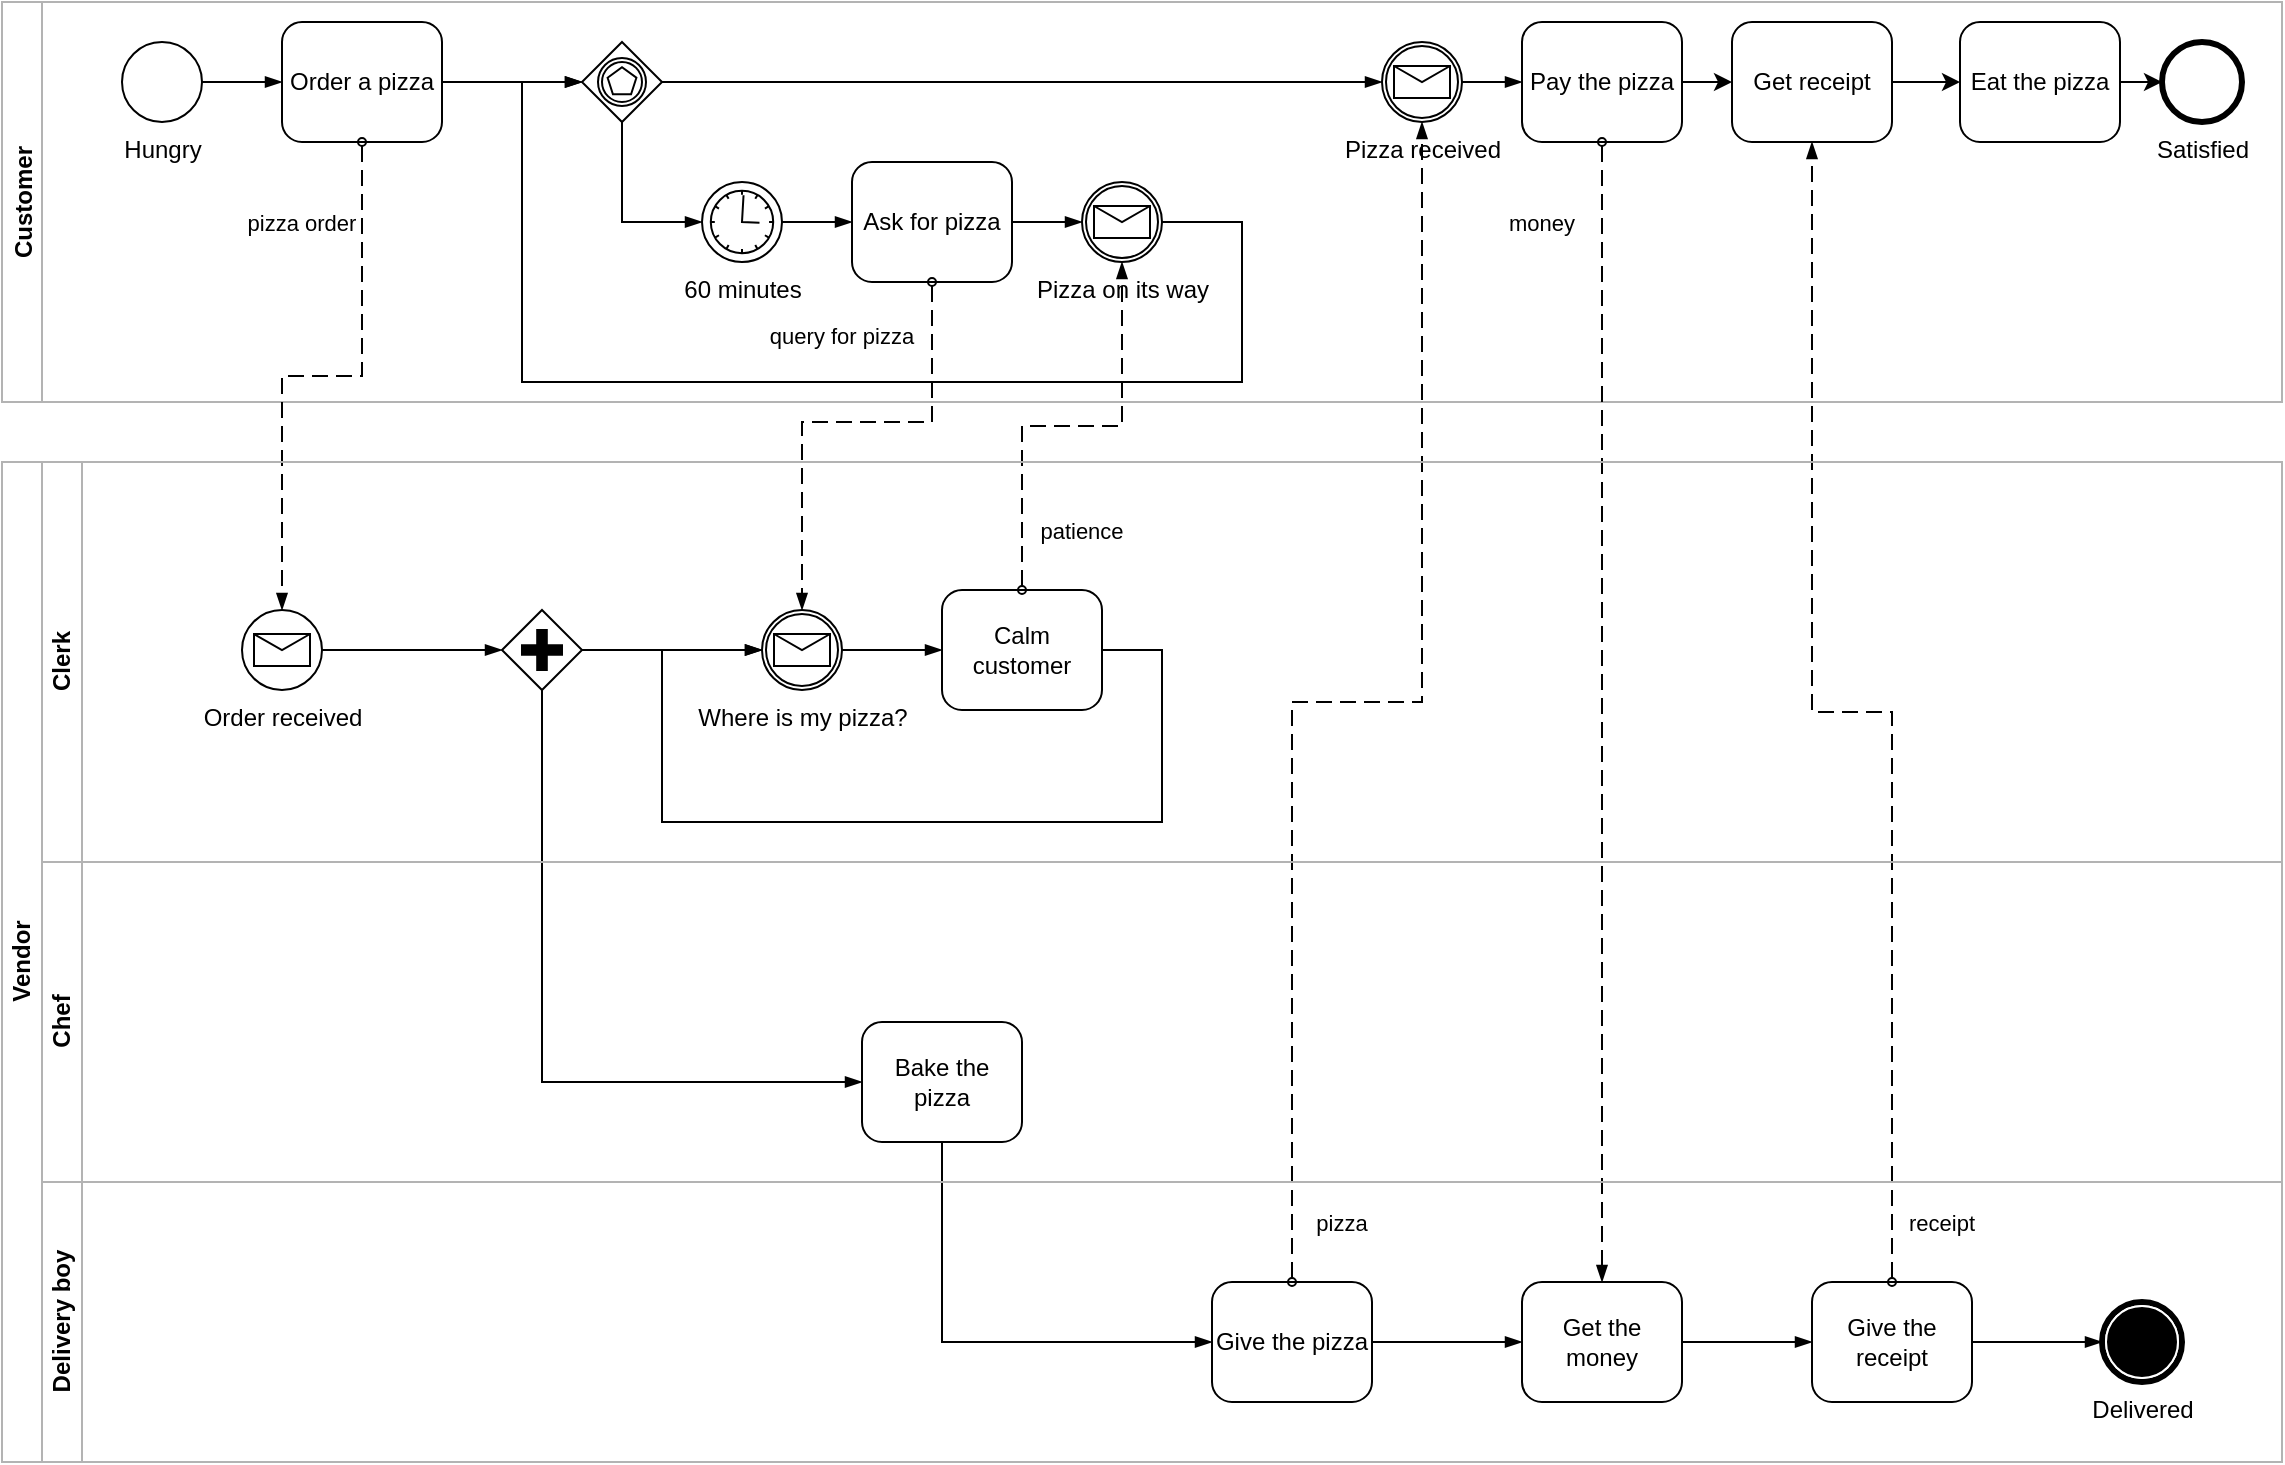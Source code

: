 <mxfile version="20.2.3" type="device"><diagram id="amV_5hXvAZdpH5d5rnCy" name="Page-1"><mxGraphModel dx="1852" dy="1363" grid="1" gridSize="10" guides="1" tooltips="1" connect="1" arrows="1" fold="1" page="1" pageScale="1" pageWidth="1169" pageHeight="827" math="0" shadow="0"><root><mxCell id="0"/><mxCell id="1" parent="0"/><mxCell id="DJiqCCDoB52I3LEWRW21-49" value="Customer" style="swimlane;startSize=20;horizontal=0;strokeColor=#B3B3B3;" vertex="1" parent="1"><mxGeometry x="20" y="70" width="1140" height="200" as="geometry"/></mxCell><mxCell id="DJiqCCDoB52I3LEWRW21-1" value="Hungry" style="points=[[0.145,0.145,0],[0.5,0,0],[0.855,0.145,0],[1,0.5,0],[0.855,0.855,0],[0.5,1,0],[0.145,0.855,0],[0,0.5,0]];shape=mxgraph.bpmn.event;html=1;verticalLabelPosition=bottom;labelBackgroundColor=#ffffff;verticalAlign=top;align=center;perimeter=ellipsePerimeter;outlineConnect=0;aspect=fixed;outline=standard;symbol=general;" vertex="1" parent="1"><mxGeometry x="80" y="90" width="40" height="40" as="geometry"/></mxCell><mxCell id="DJiqCCDoB52I3LEWRW21-2" value="Order a pizza" style="points=[[0.25,0,0],[0.5,0,0],[0.75,0,0],[1,0.25,0],[1,0.5,0],[1,0.75,0],[0.75,1,0],[0.5,1,0],[0.25,1,0],[0,0.75,0],[0,0.5,0],[0,0.25,0]];shape=mxgraph.bpmn.task;whiteSpace=wrap;rectStyle=rounded;size=10;taskMarker=abstract;" vertex="1" parent="1"><mxGeometry x="160" y="80" width="80" height="60" as="geometry"/></mxCell><mxCell id="DJiqCCDoB52I3LEWRW21-3" value="" style="edgeStyle=elbowEdgeStyle;fontSize=12;html=1;endArrow=blockThin;endFill=1;rounded=0;exitX=1;exitY=0.5;exitDx=0;exitDy=0;exitPerimeter=0;entryX=0;entryY=0.5;entryDx=0;entryDy=0;entryPerimeter=0;" edge="1" parent="1" source="DJiqCCDoB52I3LEWRW21-1" target="DJiqCCDoB52I3LEWRW21-2"><mxGeometry width="160" relative="1" as="geometry"><mxPoint x="170" y="260" as="sourcePoint"/><mxPoint x="330" y="260" as="targetPoint"/></mxGeometry></mxCell><mxCell id="DJiqCCDoB52I3LEWRW21-4" value="" style="points=[[0.25,0.25,0],[0.5,0,0],[0.75,0.25,0],[1,0.5,0],[0.75,0.75,0],[0.5,1,0],[0.25,0.75,0],[0,0.5,0]];shape=mxgraph.bpmn.gateway2;html=1;verticalLabelPosition=bottom;labelBackgroundColor=#ffffff;verticalAlign=top;align=center;perimeter=rhombusPerimeter;outlineConnect=0;outline=boundInt;symbol=multiple;" vertex="1" parent="1"><mxGeometry x="310" y="90" width="40" height="40" as="geometry"/></mxCell><mxCell id="DJiqCCDoB52I3LEWRW21-6" value="" style="edgeStyle=elbowEdgeStyle;fontSize=12;html=1;endArrow=blockThin;endFill=1;rounded=0;exitX=1;exitY=0.5;exitDx=0;exitDy=0;exitPerimeter=0;entryX=0;entryY=0.5;entryDx=0;entryDy=0;entryPerimeter=0;" edge="1" parent="1" source="DJiqCCDoB52I3LEWRW21-2" target="DJiqCCDoB52I3LEWRW21-4"><mxGeometry width="160" relative="1" as="geometry"><mxPoint x="255" y="300" as="sourcePoint"/><mxPoint x="365" y="300" as="targetPoint"/></mxGeometry></mxCell><mxCell id="DJiqCCDoB52I3LEWRW21-7" value="60 minutes" style="points=[[0.145,0.145,0],[0.5,0,0],[0.855,0.145,0],[1,0.5,0],[0.855,0.855,0],[0.5,1,0],[0.145,0.855,0],[0,0.5,0]];shape=mxgraph.bpmn.event;html=1;verticalLabelPosition=bottom;labelBackgroundColor=#ffffff;verticalAlign=top;align=center;perimeter=ellipsePerimeter;outlineConnect=0;aspect=fixed;outline=standard;symbol=timer;" vertex="1" parent="1"><mxGeometry x="370" y="160" width="40" height="40" as="geometry"/></mxCell><mxCell id="DJiqCCDoB52I3LEWRW21-8" value="" style="edgeStyle=elbowEdgeStyle;fontSize=12;html=1;endArrow=blockThin;endFill=1;rounded=0;exitX=0.5;exitY=1;exitDx=0;exitDy=0;exitPerimeter=0;entryX=0;entryY=0.5;entryDx=0;entryDy=0;entryPerimeter=0;" edge="1" parent="1" source="DJiqCCDoB52I3LEWRW21-4" target="DJiqCCDoB52I3LEWRW21-7"><mxGeometry width="160" relative="1" as="geometry"><mxPoint x="380" y="145" as="sourcePoint"/><mxPoint x="490" y="145" as="targetPoint"/><Array as="points"><mxPoint x="330" y="170"/></Array></mxGeometry></mxCell><mxCell id="DJiqCCDoB52I3LEWRW21-9" value="Ask for pizza" style="points=[[0.25,0,0],[0.5,0,0],[0.75,0,0],[1,0.25,0],[1,0.5,0],[1,0.75,0],[0.75,1,0],[0.5,1,0],[0.25,1,0],[0,0.75,0],[0,0.5,0],[0,0.25,0]];shape=mxgraph.bpmn.task;whiteSpace=wrap;rectStyle=rounded;size=10;taskMarker=abstract;" vertex="1" parent="1"><mxGeometry x="445" y="150" width="80" height="60" as="geometry"/></mxCell><mxCell id="DJiqCCDoB52I3LEWRW21-10" value="" style="edgeStyle=elbowEdgeStyle;fontSize=12;html=1;endArrow=blockThin;endFill=1;rounded=0;exitX=1;exitY=0.5;exitDx=0;exitDy=0;exitPerimeter=0;entryX=0;entryY=0.5;entryDx=0;entryDy=0;entryPerimeter=0;" edge="1" parent="1" source="DJiqCCDoB52I3LEWRW21-7" target="DJiqCCDoB52I3LEWRW21-9"><mxGeometry width="160" relative="1" as="geometry"><mxPoint x="310" y="140" as="sourcePoint"/><mxPoint x="420" y="140" as="targetPoint"/></mxGeometry></mxCell><mxCell id="DJiqCCDoB52I3LEWRW21-11" value="Pizza on its way" style="points=[[0.145,0.145,0],[0.5,0,0],[0.855,0.145,0],[1,0.5,0],[0.855,0.855,0],[0.5,1,0],[0.145,0.855,0],[0,0.5,0]];shape=mxgraph.bpmn.event;html=1;verticalLabelPosition=bottom;labelBackgroundColor=#ffffff;verticalAlign=top;align=center;perimeter=ellipsePerimeter;outlineConnect=0;aspect=fixed;outline=catching;symbol=message;" vertex="1" parent="1"><mxGeometry x="560" y="160" width="40" height="40" as="geometry"/></mxCell><mxCell id="DJiqCCDoB52I3LEWRW21-12" value="" style="edgeStyle=elbowEdgeStyle;fontSize=12;html=1;endArrow=blockThin;endFill=1;rounded=0;exitX=1;exitY=0.5;exitDx=0;exitDy=0;exitPerimeter=0;entryX=0;entryY=0.5;entryDx=0;entryDy=0;entryPerimeter=0;" edge="1" parent="1" source="DJiqCCDoB52I3LEWRW21-9" target="DJiqCCDoB52I3LEWRW21-11"><mxGeometry width="160" relative="1" as="geometry"><mxPoint x="820" y="375" as="sourcePoint"/><mxPoint x="950" y="375" as="targetPoint"/></mxGeometry></mxCell><mxCell id="DJiqCCDoB52I3LEWRW21-13" value="Pizza received" style="points=[[0.145,0.145,0],[0.5,0,0],[0.855,0.145,0],[1,0.5,0],[0.855,0.855,0],[0.5,1,0],[0.145,0.855,0],[0,0.5,0]];shape=mxgraph.bpmn.event;html=1;verticalLabelPosition=bottom;labelBackgroundColor=#ffffff;verticalAlign=top;align=center;perimeter=ellipsePerimeter;outlineConnect=0;aspect=fixed;outline=catching;symbol=message;" vertex="1" parent="1"><mxGeometry x="710" y="90" width="40" height="40" as="geometry"/></mxCell><mxCell id="DJiqCCDoB52I3LEWRW21-14" value="" style="edgeStyle=elbowEdgeStyle;fontSize=12;html=1;endArrow=blockThin;endFill=1;rounded=0;exitX=1;exitY=0.5;exitDx=0;exitDy=0;exitPerimeter=0;entryX=0;entryY=0.5;entryDx=0;entryDy=0;entryPerimeter=0;" edge="1" parent="1" source="DJiqCCDoB52I3LEWRW21-4" target="DJiqCCDoB52I3LEWRW21-13"><mxGeometry width="160" relative="1" as="geometry"><mxPoint x="910" y="265" as="sourcePoint"/><mxPoint x="1000" y="265" as="targetPoint"/></mxGeometry></mxCell><mxCell id="DJiqCCDoB52I3LEWRW21-20" value="" style="edgeStyle=orthogonalEdgeStyle;rounded=0;orthogonalLoop=1;jettySize=auto;html=1;entryX=0;entryY=0.5;entryDx=0;entryDy=0;entryPerimeter=0;" edge="1" parent="1" source="DJiqCCDoB52I3LEWRW21-15" target="DJiqCCDoB52I3LEWRW21-17"><mxGeometry relative="1" as="geometry"><mxPoint x="915" y="110" as="targetPoint"/></mxGeometry></mxCell><mxCell id="DJiqCCDoB52I3LEWRW21-15" value="Pay the pizza" style="points=[[0.25,0,0],[0.5,0,0],[0.75,0,0],[1,0.25,0],[1,0.5,0],[1,0.75,0],[0.75,1,0],[0.5,1,0],[0.25,1,0],[0,0.75,0],[0,0.5,0],[0,0.25,0]];shape=mxgraph.bpmn.task;whiteSpace=wrap;rectStyle=rounded;size=10;taskMarker=abstract;" vertex="1" parent="1"><mxGeometry x="780" y="80" width="80" height="60" as="geometry"/></mxCell><mxCell id="DJiqCCDoB52I3LEWRW21-16" value="" style="edgeStyle=elbowEdgeStyle;fontSize=12;html=1;endArrow=blockThin;endFill=1;rounded=0;exitX=1;exitY=0.5;exitDx=0;exitDy=0;exitPerimeter=0;entryX=0;entryY=0.5;entryDx=0;entryDy=0;entryPerimeter=0;" edge="1" parent="1" source="DJiqCCDoB52I3LEWRW21-13" target="DJiqCCDoB52I3LEWRW21-15"><mxGeometry width="160" relative="1" as="geometry"><mxPoint x="520" y="145" as="sourcePoint"/><mxPoint x="850" y="145" as="targetPoint"/></mxGeometry></mxCell><mxCell id="DJiqCCDoB52I3LEWRW21-17" value="Get receipt" style="points=[[0.25,0,0],[0.5,0,0],[0.75,0,0],[1,0.25,0],[1,0.5,0],[1,0.75,0],[0.75,1,0],[0.5,1,0],[0.25,1,0],[0,0.75,0],[0,0.5,0],[0,0.25,0]];shape=mxgraph.bpmn.task;whiteSpace=wrap;rectStyle=rounded;size=10;taskMarker=abstract;" vertex="1" parent="1"><mxGeometry x="885" y="80" width="80" height="60" as="geometry"/></mxCell><mxCell id="DJiqCCDoB52I3LEWRW21-19" value="Eat the pizza" style="points=[[0.25,0,0],[0.5,0,0],[0.75,0,0],[1,0.25,0],[1,0.5,0],[1,0.75,0],[0.75,1,0],[0.5,1,0],[0.25,1,0],[0,0.75,0],[0,0.5,0],[0,0.25,0]];shape=mxgraph.bpmn.task;whiteSpace=wrap;rectStyle=rounded;size=10;taskMarker=abstract;" vertex="1" parent="1"><mxGeometry x="999" y="80" width="80" height="60" as="geometry"/></mxCell><mxCell id="DJiqCCDoB52I3LEWRW21-21" value="" style="edgeStyle=orthogonalEdgeStyle;rounded=0;orthogonalLoop=1;jettySize=auto;html=1;entryX=0;entryY=0.5;entryDx=0;entryDy=0;entryPerimeter=0;exitX=1;exitY=0.5;exitDx=0;exitDy=0;exitPerimeter=0;" edge="1" parent="1" source="DJiqCCDoB52I3LEWRW21-17" target="DJiqCCDoB52I3LEWRW21-19"><mxGeometry relative="1" as="geometry"><mxPoint x="1020" y="145" as="sourcePoint"/><mxPoint x="1080" y="145" as="targetPoint"/></mxGeometry></mxCell><mxCell id="DJiqCCDoB52I3LEWRW21-22" value="Satisfied" style="points=[[0.145,0.145,0],[0.5,0,0],[0.855,0.145,0],[1,0.5,0],[0.855,0.855,0],[0.5,1,0],[0.145,0.855,0],[0,0.5,0]];shape=mxgraph.bpmn.event;html=1;verticalLabelPosition=bottom;labelBackgroundColor=#ffffff;verticalAlign=top;align=center;perimeter=ellipsePerimeter;outlineConnect=0;aspect=fixed;outline=end;symbol=terminate2;" vertex="1" parent="1"><mxGeometry x="1100" y="90" width="40" height="40" as="geometry"/></mxCell><mxCell id="DJiqCCDoB52I3LEWRW21-23" value="" style="edgeStyle=orthogonalEdgeStyle;rounded=0;orthogonalLoop=1;jettySize=auto;html=1;entryX=0;entryY=0.5;entryDx=0;entryDy=0;entryPerimeter=0;exitX=1;exitY=0.5;exitDx=0;exitDy=0;exitPerimeter=0;" edge="1" parent="1" source="DJiqCCDoB52I3LEWRW21-19" target="DJiqCCDoB52I3LEWRW21-22"><mxGeometry relative="1" as="geometry"><mxPoint x="1200" y="145" as="sourcePoint"/><mxPoint x="1260" y="145" as="targetPoint"/></mxGeometry></mxCell><mxCell id="DJiqCCDoB52I3LEWRW21-24" value="Order received" style="points=[[0.145,0.145,0],[0.5,0,0],[0.855,0.145,0],[1,0.5,0],[0.855,0.855,0],[0.5,1,0],[0.145,0.855,0],[0,0.5,0]];shape=mxgraph.bpmn.event;html=1;verticalLabelPosition=bottom;labelBackgroundColor=#ffffff;verticalAlign=top;align=center;perimeter=ellipsePerimeter;outlineConnect=0;aspect=fixed;outline=standard;symbol=message;" vertex="1" parent="1"><mxGeometry x="140" y="374" width="40" height="40" as="geometry"/></mxCell><mxCell id="DJiqCCDoB52I3LEWRW21-25" value="pizza order" style="dashed=1;dashPattern=8 4;endArrow=blockThin;endFill=1;startArrow=oval;startFill=0;endSize=6;startSize=4;rounded=0;exitX=0.5;exitY=1;exitDx=0;exitDy=0;exitPerimeter=0;entryX=0.5;entryY=0;entryDx=0;entryDy=0;entryPerimeter=0;edgeStyle=orthogonalEdgeStyle;" edge="1" parent="1" source="DJiqCCDoB52I3LEWRW21-2" target="DJiqCCDoB52I3LEWRW21-24"><mxGeometry x="-0.708" y="-30" width="160" relative="1" as="geometry"><mxPoint x="260" y="310" as="sourcePoint"/><mxPoint x="420" y="310" as="targetPoint"/><mxPoint as="offset"/></mxGeometry></mxCell><mxCell id="DJiqCCDoB52I3LEWRW21-26" value="" style="points=[[0.25,0.25,0],[0.5,0,0],[0.75,0.25,0],[1,0.5,0],[0.75,0.75,0],[0.5,1,0],[0.25,0.75,0],[0,0.5,0]];shape=mxgraph.bpmn.gateway2;html=1;verticalLabelPosition=bottom;labelBackgroundColor=#ffffff;verticalAlign=top;align=center;perimeter=rhombusPerimeter;outlineConnect=0;outline=none;symbol=none;gwType=parallel;" vertex="1" parent="1"><mxGeometry x="270" y="374" width="40" height="40" as="geometry"/></mxCell><mxCell id="DJiqCCDoB52I3LEWRW21-27" value="" style="edgeStyle=elbowEdgeStyle;fontSize=12;html=1;endArrow=blockThin;endFill=1;rounded=0;exitX=1;exitY=0.5;exitDx=0;exitDy=0;exitPerimeter=0;entryX=0;entryY=0.5;entryDx=0;entryDy=0;entryPerimeter=0;" edge="1" parent="1" source="DJiqCCDoB52I3LEWRW21-24" target="DJiqCCDoB52I3LEWRW21-26"><mxGeometry width="160" relative="1" as="geometry"><mxPoint x="340" y="145" as="sourcePoint"/><mxPoint x="450" y="145" as="targetPoint"/></mxGeometry></mxCell><mxCell id="DJiqCCDoB52I3LEWRW21-28" value="Where is my pizza?" style="points=[[0.145,0.145,0],[0.5,0,0],[0.855,0.145,0],[1,0.5,0],[0.855,0.855,0],[0.5,1,0],[0.145,0.855,0],[0,0.5,0]];shape=mxgraph.bpmn.event;html=1;verticalLabelPosition=bottom;labelBackgroundColor=#ffffff;verticalAlign=top;align=center;perimeter=ellipsePerimeter;outlineConnect=0;aspect=fixed;outline=catching;symbol=message;" vertex="1" parent="1"><mxGeometry x="400" y="374" width="40" height="40" as="geometry"/></mxCell><mxCell id="DJiqCCDoB52I3LEWRW21-29" value="" style="edgeStyle=elbowEdgeStyle;fontSize=12;html=1;endArrow=blockThin;endFill=1;rounded=0;exitX=1;exitY=0.5;exitDx=0;exitDy=0;exitPerimeter=0;entryX=0;entryY=0.5;entryDx=0;entryDy=0;entryPerimeter=0;" edge="1" parent="1" source="DJiqCCDoB52I3LEWRW21-26" target="DJiqCCDoB52I3LEWRW21-28"><mxGeometry width="160" relative="1" as="geometry"><mxPoint x="345" y="505" as="sourcePoint"/><mxPoint x="430" y="505" as="targetPoint"/></mxGeometry></mxCell><mxCell id="DJiqCCDoB52I3LEWRW21-30" value="Calm customer" style="points=[[0.25,0,0],[0.5,0,0],[0.75,0,0],[1,0.25,0],[1,0.5,0],[1,0.75,0],[0.75,1,0],[0.5,1,0],[0.25,1,0],[0,0.75,0],[0,0.5,0],[0,0.25,0]];shape=mxgraph.bpmn.task;whiteSpace=wrap;rectStyle=rounded;size=10;taskMarker=abstract;" vertex="1" parent="1"><mxGeometry x="490" y="364" width="80" height="60" as="geometry"/></mxCell><mxCell id="DJiqCCDoB52I3LEWRW21-31" value="patience" style="dashed=1;dashPattern=8 4;endArrow=blockThin;endFill=1;startArrow=oval;startFill=0;endSize=6;startSize=4;rounded=0;exitX=0.5;exitY=0;exitDx=0;exitDy=0;exitPerimeter=0;entryX=0.5;entryY=1;entryDx=0;entryDy=0;entryPerimeter=0;edgeStyle=orthogonalEdgeStyle;" edge="1" parent="1" source="DJiqCCDoB52I3LEWRW21-30" target="DJiqCCDoB52I3LEWRW21-11"><mxGeometry x="-0.721" y="-30" width="160" relative="1" as="geometry"><mxPoint x="320" y="185" as="sourcePoint"/><mxPoint x="320" y="480" as="targetPoint"/><mxPoint as="offset"/></mxGeometry></mxCell><mxCell id="DJiqCCDoB52I3LEWRW21-32" value="" style="edgeStyle=elbowEdgeStyle;fontSize=12;html=1;endArrow=blockThin;endFill=1;rounded=0;exitX=1;exitY=0.5;exitDx=0;exitDy=0;exitPerimeter=0;entryX=0;entryY=0.5;entryDx=0;entryDy=0;entryPerimeter=0;" edge="1" parent="1" source="DJiqCCDoB52I3LEWRW21-28" target="DJiqCCDoB52I3LEWRW21-30"><mxGeometry width="160" relative="1" as="geometry"><mxPoint x="620" y="300" as="sourcePoint"/><mxPoint x="670" y="300" as="targetPoint"/></mxGeometry></mxCell><mxCell id="DJiqCCDoB52I3LEWRW21-33" value="Bake the pizza" style="points=[[0.25,0,0],[0.5,0,0],[0.75,0,0],[1,0.25,0],[1,0.5,0],[1,0.75,0],[0.75,1,0],[0.5,1,0],[0.25,1,0],[0,0.75,0],[0,0.5,0],[0,0.25,0]];shape=mxgraph.bpmn.task;whiteSpace=wrap;rectStyle=rounded;size=10;taskMarker=abstract;" vertex="1" parent="1"><mxGeometry x="450" y="580" width="80" height="60" as="geometry"/></mxCell><mxCell id="DJiqCCDoB52I3LEWRW21-34" value="" style="edgeStyle=elbowEdgeStyle;fontSize=12;html=1;endArrow=blockThin;endFill=1;rounded=0;exitX=0.5;exitY=1;exitDx=0;exitDy=0;exitPerimeter=0;entryX=0;entryY=0.5;entryDx=0;entryDy=0;entryPerimeter=0;" edge="1" parent="1" source="DJiqCCDoB52I3LEWRW21-26" target="DJiqCCDoB52I3LEWRW21-33"><mxGeometry width="160" relative="1" as="geometry"><mxPoint x="620" y="505" as="sourcePoint"/><mxPoint x="815" y="505" as="targetPoint"/><Array as="points"><mxPoint x="290" y="510"/></Array></mxGeometry></mxCell><mxCell id="DJiqCCDoB52I3LEWRW21-35" value="Give the pizza" style="points=[[0.25,0,0],[0.5,0,0],[0.75,0,0],[1,0.25,0],[1,0.5,0],[1,0.75,0],[0.75,1,0],[0.5,1,0],[0.25,1,0],[0,0.75,0],[0,0.5,0],[0,0.25,0]];shape=mxgraph.bpmn.task;whiteSpace=wrap;rectStyle=rounded;size=10;taskMarker=abstract;" vertex="1" parent="1"><mxGeometry x="625" y="710" width="80" height="60" as="geometry"/></mxCell><mxCell id="DJiqCCDoB52I3LEWRW21-36" value="Get the money" style="points=[[0.25,0,0],[0.5,0,0],[0.75,0,0],[1,0.25,0],[1,0.5,0],[1,0.75,0],[0.75,1,0],[0.5,1,0],[0.25,1,0],[0,0.75,0],[0,0.5,0],[0,0.25,0]];shape=mxgraph.bpmn.task;whiteSpace=wrap;rectStyle=rounded;size=10;taskMarker=abstract;" vertex="1" parent="1"><mxGeometry x="780" y="710" width="80" height="60" as="geometry"/></mxCell><mxCell id="DJiqCCDoB52I3LEWRW21-37" value="Give the receipt" style="points=[[0.25,0,0],[0.5,0,0],[0.75,0,0],[1,0.25,0],[1,0.5,0],[1,0.75,0],[0.75,1,0],[0.5,1,0],[0.25,1,0],[0,0.75,0],[0,0.5,0],[0,0.25,0]];shape=mxgraph.bpmn.task;whiteSpace=wrap;rectStyle=rounded;size=10;taskMarker=abstract;" vertex="1" parent="1"><mxGeometry x="925" y="710" width="80" height="60" as="geometry"/></mxCell><mxCell id="DJiqCCDoB52I3LEWRW21-38" value="Delivered" style="points=[[0.145,0.145,0],[0.5,0,0],[0.855,0.145,0],[1,0.5,0],[0.855,0.855,0],[0.5,1,0],[0.145,0.855,0],[0,0.5,0]];shape=mxgraph.bpmn.event;html=1;verticalLabelPosition=bottom;labelBackgroundColor=#ffffff;verticalAlign=top;align=center;perimeter=ellipsePerimeter;outlineConnect=0;aspect=fixed;outline=end;symbol=terminate;" vertex="1" parent="1"><mxGeometry x="1070" y="720" width="40" height="40" as="geometry"/></mxCell><mxCell id="DJiqCCDoB52I3LEWRW21-39" value="" style="edgeStyle=elbowEdgeStyle;fontSize=12;html=1;endArrow=blockThin;endFill=1;rounded=0;entryX=0;entryY=0.5;entryDx=0;entryDy=0;entryPerimeter=0;exitX=1;exitY=0.5;exitDx=0;exitDy=0;exitPerimeter=0;" edge="1" parent="1" source="DJiqCCDoB52I3LEWRW21-37" target="DJiqCCDoB52I3LEWRW21-38"><mxGeometry width="160" relative="1" as="geometry"><mxPoint x="1250" y="890" as="sourcePoint"/><mxPoint x="750" y="630" as="targetPoint"/></mxGeometry></mxCell><mxCell id="DJiqCCDoB52I3LEWRW21-40" value="receipt" style="dashed=1;dashPattern=8 4;endArrow=blockThin;endFill=1;startArrow=oval;startFill=0;endSize=6;startSize=4;rounded=0;exitX=0.5;exitY=0;exitDx=0;exitDy=0;exitPerimeter=0;entryX=0.5;entryY=1;entryDx=0;entryDy=0;entryPerimeter=0;edgeStyle=orthogonalEdgeStyle;" edge="1" parent="1" source="DJiqCCDoB52I3LEWRW21-37" target="DJiqCCDoB52I3LEWRW21-17"><mxGeometry x="-0.902" y="-25" width="160" relative="1" as="geometry"><mxPoint x="1210" y="553.5" as="sourcePoint"/><mxPoint x="1210" y="413.5" as="targetPoint"/><mxPoint as="offset"/></mxGeometry></mxCell><mxCell id="DJiqCCDoB52I3LEWRW21-41" value="money" style="dashed=1;dashPattern=8 4;endArrow=blockThin;endFill=1;startArrow=oval;startFill=0;endSize=6;startSize=4;rounded=0;exitX=0.5;exitY=1;exitDx=0;exitDy=0;exitPerimeter=0;entryX=0.5;entryY=0;entryDx=0;entryDy=0;entryPerimeter=0;edgeStyle=orthogonalEdgeStyle;" edge="1" parent="1" source="DJiqCCDoB52I3LEWRW21-15" target="DJiqCCDoB52I3LEWRW21-36"><mxGeometry x="-0.86" y="-30" width="160" relative="1" as="geometry"><mxPoint x="1305.0" y="790" as="sourcePoint"/><mxPoint x="1055" y="175" as="targetPoint"/><mxPoint as="offset"/></mxGeometry></mxCell><mxCell id="DJiqCCDoB52I3LEWRW21-42" value="pizza" style="dashed=1;dashPattern=8 4;endArrow=blockThin;endFill=1;startArrow=oval;startFill=0;endSize=6;startSize=4;rounded=0;exitX=0.5;exitY=0;exitDx=0;exitDy=0;exitPerimeter=0;entryX=0.5;entryY=1;entryDx=0;entryDy=0;entryPerimeter=0;edgeStyle=orthogonalEdgeStyle;" edge="1" parent="1" source="DJiqCCDoB52I3LEWRW21-35" target="DJiqCCDoB52I3LEWRW21-13"><mxGeometry x="-0.907" y="-25" width="160" relative="1" as="geometry"><mxPoint x="1460.0" y="800" as="sourcePoint"/><mxPoint x="1210" y="185" as="targetPoint"/><mxPoint as="offset"/></mxGeometry></mxCell><mxCell id="DJiqCCDoB52I3LEWRW21-43" value="" style="edgeStyle=orthogonalEdgeStyle;fontSize=12;html=1;endArrow=blockThin;endFill=1;rounded=0;exitX=1;exitY=0.5;exitDx=0;exitDy=0;exitPerimeter=0;entryX=0;entryY=0.5;entryDx=0;entryDy=0;entryPerimeter=0;" edge="1" parent="1" source="DJiqCCDoB52I3LEWRW21-11" target="DJiqCCDoB52I3LEWRW21-4"><mxGeometry width="160" relative="1" as="geometry"><mxPoint x="790" y="300" as="sourcePoint"/><mxPoint x="850" y="300" as="targetPoint"/><Array as="points"><mxPoint x="640" y="180"/><mxPoint x="640" y="260"/><mxPoint x="280" y="260"/><mxPoint x="280" y="110"/></Array></mxGeometry></mxCell><mxCell id="DJiqCCDoB52I3LEWRW21-44" value="" style="edgeStyle=orthogonalEdgeStyle;fontSize=12;html=1;endArrow=blockThin;endFill=1;rounded=0;exitX=1;exitY=0.5;exitDx=0;exitDy=0;exitPerimeter=0;entryX=0;entryY=0.5;entryDx=0;entryDy=0;entryPerimeter=0;" edge="1" parent="1" source="DJiqCCDoB52I3LEWRW21-30" target="DJiqCCDoB52I3LEWRW21-28"><mxGeometry width="160" relative="1" as="geometry"><mxPoint x="840" y="747" as="sourcePoint"/><mxPoint x="430" y="592" as="targetPoint"/><Array as="points"><mxPoint x="600" y="394"/><mxPoint x="600" y="480"/><mxPoint x="350" y="480"/><mxPoint x="350" y="394"/></Array></mxGeometry></mxCell><mxCell id="DJiqCCDoB52I3LEWRW21-45" value="query for pizza" style="dashed=1;dashPattern=8 4;endArrow=blockThin;endFill=1;startArrow=oval;startFill=0;endSize=6;startSize=4;rounded=0;exitX=0.5;exitY=1;exitDx=0;exitDy=0;exitPerimeter=0;entryX=0.5;entryY=0;entryDx=0;entryDy=0;entryPerimeter=0;edgeStyle=orthogonalEdgeStyle;" edge="1" parent="1" source="DJiqCCDoB52I3LEWRW21-9" target="DJiqCCDoB52I3LEWRW21-28"><mxGeometry x="-0.768" y="-45" width="160" relative="1" as="geometry"><mxPoint x="570" y="374" as="sourcePoint"/><mxPoint x="650" y="210" as="targetPoint"/><Array as="points"><mxPoint x="485" y="280"/><mxPoint x="420" y="280"/></Array><mxPoint as="offset"/></mxGeometry></mxCell><mxCell id="DJiqCCDoB52I3LEWRW21-46" value="" style="edgeStyle=elbowEdgeStyle;fontSize=12;html=1;endArrow=blockThin;endFill=1;rounded=0;exitX=0.5;exitY=1;exitDx=0;exitDy=0;exitPerimeter=0;entryX=0;entryY=0.5;entryDx=0;entryDy=0;entryPerimeter=0;" edge="1" parent="1" source="DJiqCCDoB52I3LEWRW21-33" target="DJiqCCDoB52I3LEWRW21-35"><mxGeometry width="160" relative="1" as="geometry"><mxPoint x="300" y="424.0" as="sourcePoint"/><mxPoint x="460" y="620" as="targetPoint"/><Array as="points"><mxPoint x="490" y="690"/></Array></mxGeometry></mxCell><mxCell id="DJiqCCDoB52I3LEWRW21-47" value="" style="edgeStyle=elbowEdgeStyle;fontSize=12;html=1;endArrow=blockThin;endFill=1;rounded=0;exitX=1;exitY=0.5;exitDx=0;exitDy=0;exitPerimeter=0;entryX=0;entryY=0.5;entryDx=0;entryDy=0;entryPerimeter=0;" edge="1" parent="1" source="DJiqCCDoB52I3LEWRW21-36" target="DJiqCCDoB52I3LEWRW21-37"><mxGeometry width="160" relative="1" as="geometry"><mxPoint x="1065" y="750" as="sourcePoint"/><mxPoint x="960" y="800" as="targetPoint"/></mxGeometry></mxCell><mxCell id="DJiqCCDoB52I3LEWRW21-48" value="" style="edgeStyle=elbowEdgeStyle;fontSize=12;html=1;endArrow=blockThin;endFill=1;rounded=0;exitX=1;exitY=0.5;exitDx=0;exitDy=0;exitPerimeter=0;entryX=0;entryY=0.5;entryDx=0;entryDy=0;entryPerimeter=0;" edge="1" parent="1" source="DJiqCCDoB52I3LEWRW21-35" target="DJiqCCDoB52I3LEWRW21-36"><mxGeometry width="160" relative="1" as="geometry"><mxPoint x="890" y="750" as="sourcePoint"/><mxPoint x="985" y="750" as="targetPoint"/></mxGeometry></mxCell><mxCell id="DJiqCCDoB52I3LEWRW21-50" value="Vendor" style="swimlane;html=1;childLayout=stackLayout;resizeParent=1;resizeParentMax=0;horizontal=0;startSize=20;horizontalStack=0;strokeColor=#B3B3B3;" vertex="1" parent="1"><mxGeometry x="20" y="300" width="1140" height="500" as="geometry"/></mxCell><mxCell id="DJiqCCDoB52I3LEWRW21-51" value="Clerk" style="swimlane;html=1;startSize=20;horizontal=0;strokeColor=#B3B3B3;" vertex="1" parent="DJiqCCDoB52I3LEWRW21-50"><mxGeometry x="20" width="1120" height="200" as="geometry"/></mxCell><mxCell id="DJiqCCDoB52I3LEWRW21-52" value="Chef" style="swimlane;html=1;startSize=20;horizontal=0;strokeColor=#B3B3B3;" vertex="1" parent="DJiqCCDoB52I3LEWRW21-50"><mxGeometry x="20" y="200" width="1120" height="160" as="geometry"/></mxCell><mxCell id="DJiqCCDoB52I3LEWRW21-53" value="Delivery boy" style="swimlane;html=1;startSize=20;horizontal=0;strokeColor=#B3B3B3;" vertex="1" parent="DJiqCCDoB52I3LEWRW21-50"><mxGeometry x="20" y="360" width="1120" height="140" as="geometry"/></mxCell></root></mxGraphModel></diagram></mxfile>